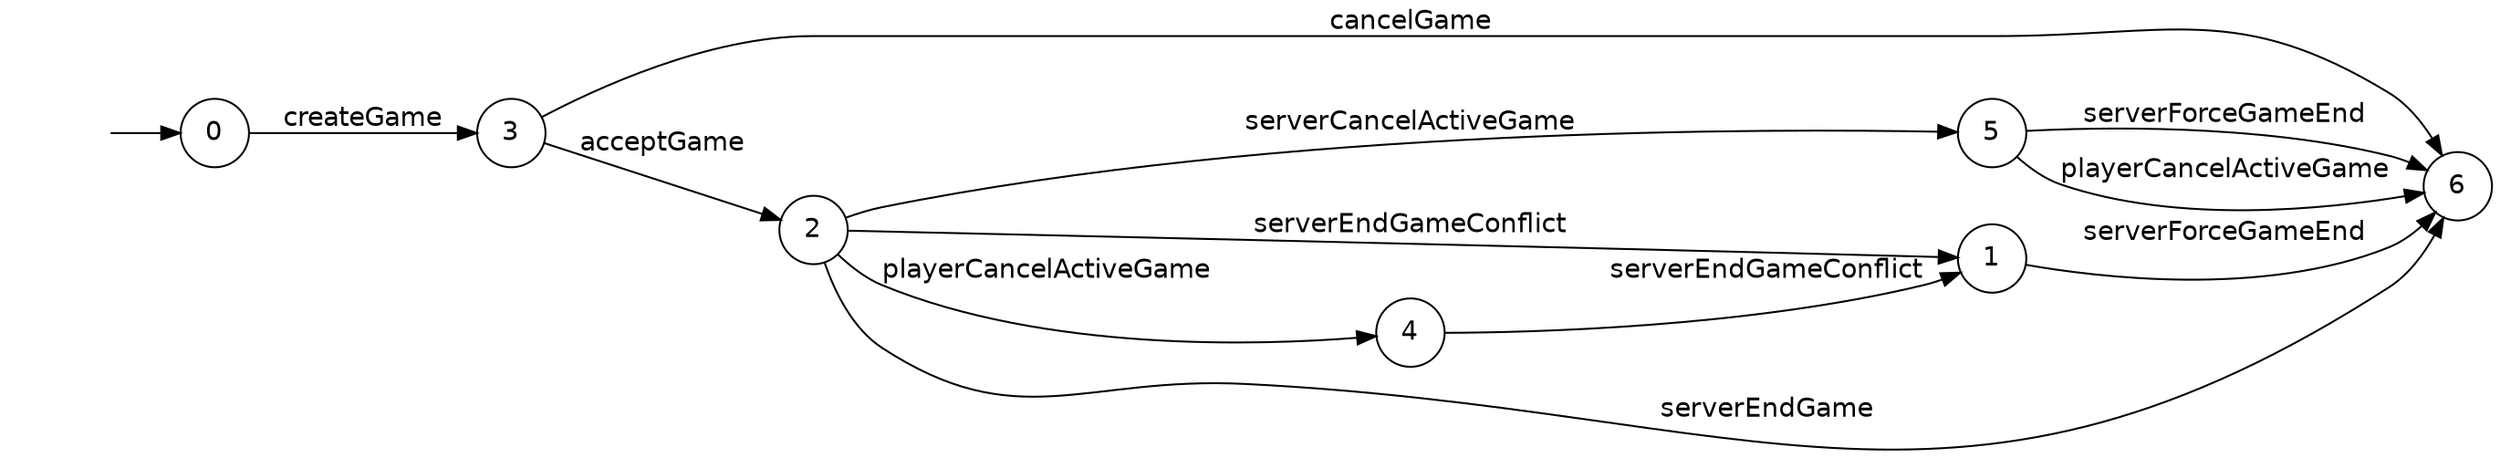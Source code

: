digraph "./InvConPlus/Dapp-Automata-data/result/model/0xC95D227a1CF92b6FD156265AA8A3cA7c7DE0F28e/GameChannel/FSM-9" {
	graph [rankdir=LR fontname = "helvetica"]
	node [fontname = "helvetica"]
 	edge [fontname = "helvetica"]
	"" [label="" shape=plaintext]
	3 [label=3 shape=circle]
	0 [label=0 shape=circle]
	5 [label=5 shape=circle]
	4 [label=4 shape=circle]
	6 [label=6 shape=circle]
	1 [label=1 shape=circle]
	2 [label=2 shape=circle]
	"" -> 0 [label=""]
	0 -> 3 [label=createGame]
	3 -> 6 [label=cancelGame]
	3 -> 2 [label=acceptGame]
	2 -> 6 [label=serverEndGame]
	2 -> 4 [label=playerCancelActiveGame]
	2 -> 5 [label=serverCancelActiveGame]
	2 -> 1 [label=serverEndGameConflict]
	1 -> 6 [label=serverForceGameEnd]
	5 -> 6 [label=playerCancelActiveGame]
	5 -> 6 [label=serverForceGameEnd]
	4 -> 1 [label=serverEndGameConflict]
}
